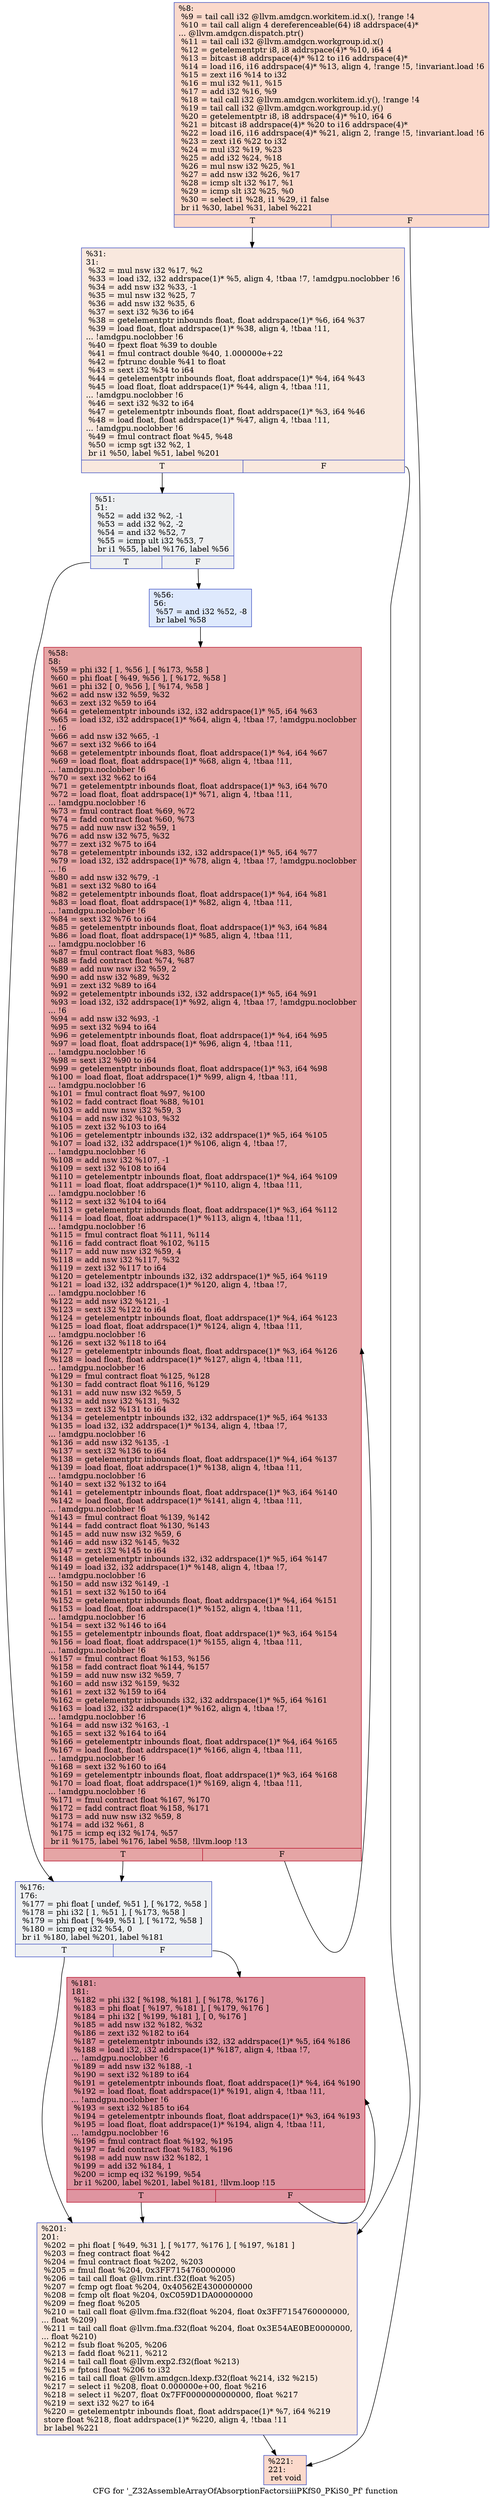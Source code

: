 digraph "CFG for '_Z32AssembleArrayOfAbsorptionFactorsiiiPKfS0_PKiS0_Pf' function" {
	label="CFG for '_Z32AssembleArrayOfAbsorptionFactorsiiiPKfS0_PKiS0_Pf' function";

	Node0x5d81da0 [shape=record,color="#3d50c3ff", style=filled, fillcolor="#f7a88970",label="{%8:\l  %9 = tail call i32 @llvm.amdgcn.workitem.id.x(), !range !4\l  %10 = tail call align 4 dereferenceable(64) i8 addrspace(4)*\l... @llvm.amdgcn.dispatch.ptr()\l  %11 = tail call i32 @llvm.amdgcn.workgroup.id.x()\l  %12 = getelementptr i8, i8 addrspace(4)* %10, i64 4\l  %13 = bitcast i8 addrspace(4)* %12 to i16 addrspace(4)*\l  %14 = load i16, i16 addrspace(4)* %13, align 4, !range !5, !invariant.load !6\l  %15 = zext i16 %14 to i32\l  %16 = mul i32 %11, %15\l  %17 = add i32 %16, %9\l  %18 = tail call i32 @llvm.amdgcn.workitem.id.y(), !range !4\l  %19 = tail call i32 @llvm.amdgcn.workgroup.id.y()\l  %20 = getelementptr i8, i8 addrspace(4)* %10, i64 6\l  %21 = bitcast i8 addrspace(4)* %20 to i16 addrspace(4)*\l  %22 = load i16, i16 addrspace(4)* %21, align 2, !range !5, !invariant.load !6\l  %23 = zext i16 %22 to i32\l  %24 = mul i32 %19, %23\l  %25 = add i32 %24, %18\l  %26 = mul nsw i32 %25, %1\l  %27 = add nsw i32 %26, %17\l  %28 = icmp slt i32 %17, %1\l  %29 = icmp slt i32 %25, %0\l  %30 = select i1 %28, i1 %29, i1 false\l  br i1 %30, label %31, label %221\l|{<s0>T|<s1>F}}"];
	Node0x5d81da0:s0 -> Node0x5d85920;
	Node0x5d81da0:s1 -> Node0x5d859b0;
	Node0x5d85920 [shape=record,color="#3d50c3ff", style=filled, fillcolor="#f2cab570",label="{%31:\l31:                                               \l  %32 = mul nsw i32 %17, %2\l  %33 = load i32, i32 addrspace(1)* %5, align 4, !tbaa !7, !amdgpu.noclobber !6\l  %34 = add nsw i32 %33, -1\l  %35 = mul nsw i32 %25, 7\l  %36 = add nsw i32 %35, 6\l  %37 = sext i32 %36 to i64\l  %38 = getelementptr inbounds float, float addrspace(1)* %6, i64 %37\l  %39 = load float, float addrspace(1)* %38, align 4, !tbaa !11,\l... !amdgpu.noclobber !6\l  %40 = fpext float %39 to double\l  %41 = fmul contract double %40, 1.000000e+22\l  %42 = fptrunc double %41 to float\l  %43 = sext i32 %34 to i64\l  %44 = getelementptr inbounds float, float addrspace(1)* %4, i64 %43\l  %45 = load float, float addrspace(1)* %44, align 4, !tbaa !11,\l... !amdgpu.noclobber !6\l  %46 = sext i32 %32 to i64\l  %47 = getelementptr inbounds float, float addrspace(1)* %3, i64 %46\l  %48 = load float, float addrspace(1)* %47, align 4, !tbaa !11,\l... !amdgpu.noclobber !6\l  %49 = fmul contract float %45, %48\l  %50 = icmp sgt i32 %2, 1\l  br i1 %50, label %51, label %201\l|{<s0>T|<s1>F}}"];
	Node0x5d85920:s0 -> Node0x5d87a50;
	Node0x5d85920:s1 -> Node0x5d87ae0;
	Node0x5d87a50 [shape=record,color="#3d50c3ff", style=filled, fillcolor="#d9dce170",label="{%51:\l51:                                               \l  %52 = add i32 %2, -1\l  %53 = add i32 %2, -2\l  %54 = and i32 %52, 7\l  %55 = icmp ult i32 %53, 7\l  br i1 %55, label %176, label %56\l|{<s0>T|<s1>F}}"];
	Node0x5d87a50:s0 -> Node0x5d87e90;
	Node0x5d87a50:s1 -> Node0x5d87ee0;
	Node0x5d87ee0 [shape=record,color="#3d50c3ff", style=filled, fillcolor="#b5cdfa70",label="{%56:\l56:                                               \l  %57 = and i32 %52, -8\l  br label %58\l}"];
	Node0x5d87ee0 -> Node0x5d880e0;
	Node0x5d880e0 [shape=record,color="#b70d28ff", style=filled, fillcolor="#c5333470",label="{%58:\l58:                                               \l  %59 = phi i32 [ 1, %56 ], [ %173, %58 ]\l  %60 = phi float [ %49, %56 ], [ %172, %58 ]\l  %61 = phi i32 [ 0, %56 ], [ %174, %58 ]\l  %62 = add nsw i32 %59, %32\l  %63 = zext i32 %59 to i64\l  %64 = getelementptr inbounds i32, i32 addrspace(1)* %5, i64 %63\l  %65 = load i32, i32 addrspace(1)* %64, align 4, !tbaa !7, !amdgpu.noclobber\l... !6\l  %66 = add nsw i32 %65, -1\l  %67 = sext i32 %66 to i64\l  %68 = getelementptr inbounds float, float addrspace(1)* %4, i64 %67\l  %69 = load float, float addrspace(1)* %68, align 4, !tbaa !11,\l... !amdgpu.noclobber !6\l  %70 = sext i32 %62 to i64\l  %71 = getelementptr inbounds float, float addrspace(1)* %3, i64 %70\l  %72 = load float, float addrspace(1)* %71, align 4, !tbaa !11,\l... !amdgpu.noclobber !6\l  %73 = fmul contract float %69, %72\l  %74 = fadd contract float %60, %73\l  %75 = add nuw nsw i32 %59, 1\l  %76 = add nsw i32 %75, %32\l  %77 = zext i32 %75 to i64\l  %78 = getelementptr inbounds i32, i32 addrspace(1)* %5, i64 %77\l  %79 = load i32, i32 addrspace(1)* %78, align 4, !tbaa !7, !amdgpu.noclobber\l... !6\l  %80 = add nsw i32 %79, -1\l  %81 = sext i32 %80 to i64\l  %82 = getelementptr inbounds float, float addrspace(1)* %4, i64 %81\l  %83 = load float, float addrspace(1)* %82, align 4, !tbaa !11,\l... !amdgpu.noclobber !6\l  %84 = sext i32 %76 to i64\l  %85 = getelementptr inbounds float, float addrspace(1)* %3, i64 %84\l  %86 = load float, float addrspace(1)* %85, align 4, !tbaa !11,\l... !amdgpu.noclobber !6\l  %87 = fmul contract float %83, %86\l  %88 = fadd contract float %74, %87\l  %89 = add nuw nsw i32 %59, 2\l  %90 = add nsw i32 %89, %32\l  %91 = zext i32 %89 to i64\l  %92 = getelementptr inbounds i32, i32 addrspace(1)* %5, i64 %91\l  %93 = load i32, i32 addrspace(1)* %92, align 4, !tbaa !7, !amdgpu.noclobber\l... !6\l  %94 = add nsw i32 %93, -1\l  %95 = sext i32 %94 to i64\l  %96 = getelementptr inbounds float, float addrspace(1)* %4, i64 %95\l  %97 = load float, float addrspace(1)* %96, align 4, !tbaa !11,\l... !amdgpu.noclobber !6\l  %98 = sext i32 %90 to i64\l  %99 = getelementptr inbounds float, float addrspace(1)* %3, i64 %98\l  %100 = load float, float addrspace(1)* %99, align 4, !tbaa !11,\l... !amdgpu.noclobber !6\l  %101 = fmul contract float %97, %100\l  %102 = fadd contract float %88, %101\l  %103 = add nuw nsw i32 %59, 3\l  %104 = add nsw i32 %103, %32\l  %105 = zext i32 %103 to i64\l  %106 = getelementptr inbounds i32, i32 addrspace(1)* %5, i64 %105\l  %107 = load i32, i32 addrspace(1)* %106, align 4, !tbaa !7,\l... !amdgpu.noclobber !6\l  %108 = add nsw i32 %107, -1\l  %109 = sext i32 %108 to i64\l  %110 = getelementptr inbounds float, float addrspace(1)* %4, i64 %109\l  %111 = load float, float addrspace(1)* %110, align 4, !tbaa !11,\l... !amdgpu.noclobber !6\l  %112 = sext i32 %104 to i64\l  %113 = getelementptr inbounds float, float addrspace(1)* %3, i64 %112\l  %114 = load float, float addrspace(1)* %113, align 4, !tbaa !11,\l... !amdgpu.noclobber !6\l  %115 = fmul contract float %111, %114\l  %116 = fadd contract float %102, %115\l  %117 = add nuw nsw i32 %59, 4\l  %118 = add nsw i32 %117, %32\l  %119 = zext i32 %117 to i64\l  %120 = getelementptr inbounds i32, i32 addrspace(1)* %5, i64 %119\l  %121 = load i32, i32 addrspace(1)* %120, align 4, !tbaa !7,\l... !amdgpu.noclobber !6\l  %122 = add nsw i32 %121, -1\l  %123 = sext i32 %122 to i64\l  %124 = getelementptr inbounds float, float addrspace(1)* %4, i64 %123\l  %125 = load float, float addrspace(1)* %124, align 4, !tbaa !11,\l... !amdgpu.noclobber !6\l  %126 = sext i32 %118 to i64\l  %127 = getelementptr inbounds float, float addrspace(1)* %3, i64 %126\l  %128 = load float, float addrspace(1)* %127, align 4, !tbaa !11,\l... !amdgpu.noclobber !6\l  %129 = fmul contract float %125, %128\l  %130 = fadd contract float %116, %129\l  %131 = add nuw nsw i32 %59, 5\l  %132 = add nsw i32 %131, %32\l  %133 = zext i32 %131 to i64\l  %134 = getelementptr inbounds i32, i32 addrspace(1)* %5, i64 %133\l  %135 = load i32, i32 addrspace(1)* %134, align 4, !tbaa !7,\l... !amdgpu.noclobber !6\l  %136 = add nsw i32 %135, -1\l  %137 = sext i32 %136 to i64\l  %138 = getelementptr inbounds float, float addrspace(1)* %4, i64 %137\l  %139 = load float, float addrspace(1)* %138, align 4, !tbaa !11,\l... !amdgpu.noclobber !6\l  %140 = sext i32 %132 to i64\l  %141 = getelementptr inbounds float, float addrspace(1)* %3, i64 %140\l  %142 = load float, float addrspace(1)* %141, align 4, !tbaa !11,\l... !amdgpu.noclobber !6\l  %143 = fmul contract float %139, %142\l  %144 = fadd contract float %130, %143\l  %145 = add nuw nsw i32 %59, 6\l  %146 = add nsw i32 %145, %32\l  %147 = zext i32 %145 to i64\l  %148 = getelementptr inbounds i32, i32 addrspace(1)* %5, i64 %147\l  %149 = load i32, i32 addrspace(1)* %148, align 4, !tbaa !7,\l... !amdgpu.noclobber !6\l  %150 = add nsw i32 %149, -1\l  %151 = sext i32 %150 to i64\l  %152 = getelementptr inbounds float, float addrspace(1)* %4, i64 %151\l  %153 = load float, float addrspace(1)* %152, align 4, !tbaa !11,\l... !amdgpu.noclobber !6\l  %154 = sext i32 %146 to i64\l  %155 = getelementptr inbounds float, float addrspace(1)* %3, i64 %154\l  %156 = load float, float addrspace(1)* %155, align 4, !tbaa !11,\l... !amdgpu.noclobber !6\l  %157 = fmul contract float %153, %156\l  %158 = fadd contract float %144, %157\l  %159 = add nuw nsw i32 %59, 7\l  %160 = add nsw i32 %159, %32\l  %161 = zext i32 %159 to i64\l  %162 = getelementptr inbounds i32, i32 addrspace(1)* %5, i64 %161\l  %163 = load i32, i32 addrspace(1)* %162, align 4, !tbaa !7,\l... !amdgpu.noclobber !6\l  %164 = add nsw i32 %163, -1\l  %165 = sext i32 %164 to i64\l  %166 = getelementptr inbounds float, float addrspace(1)* %4, i64 %165\l  %167 = load float, float addrspace(1)* %166, align 4, !tbaa !11,\l... !amdgpu.noclobber !6\l  %168 = sext i32 %160 to i64\l  %169 = getelementptr inbounds float, float addrspace(1)* %3, i64 %168\l  %170 = load float, float addrspace(1)* %169, align 4, !tbaa !11,\l... !amdgpu.noclobber !6\l  %171 = fmul contract float %167, %170\l  %172 = fadd contract float %158, %171\l  %173 = add nuw nsw i32 %59, 8\l  %174 = add i32 %61, 8\l  %175 = icmp eq i32 %174, %57\l  br i1 %175, label %176, label %58, !llvm.loop !13\l|{<s0>T|<s1>F}}"];
	Node0x5d880e0:s0 -> Node0x5d87e90;
	Node0x5d880e0:s1 -> Node0x5d880e0;
	Node0x5d87e90 [shape=record,color="#3d50c3ff", style=filled, fillcolor="#d9dce170",label="{%176:\l176:                                              \l  %177 = phi float [ undef, %51 ], [ %172, %58 ]\l  %178 = phi i32 [ 1, %51 ], [ %173, %58 ]\l  %179 = phi float [ %49, %51 ], [ %172, %58 ]\l  %180 = icmp eq i32 %54, 0\l  br i1 %180, label %201, label %181\l|{<s0>T|<s1>F}}"];
	Node0x5d87e90:s0 -> Node0x5d87ae0;
	Node0x5d87e90:s1 -> Node0x5d8db40;
	Node0x5d8db40 [shape=record,color="#b70d28ff", style=filled, fillcolor="#b70d2870",label="{%181:\l181:                                              \l  %182 = phi i32 [ %198, %181 ], [ %178, %176 ]\l  %183 = phi float [ %197, %181 ], [ %179, %176 ]\l  %184 = phi i32 [ %199, %181 ], [ 0, %176 ]\l  %185 = add nsw i32 %182, %32\l  %186 = zext i32 %182 to i64\l  %187 = getelementptr inbounds i32, i32 addrspace(1)* %5, i64 %186\l  %188 = load i32, i32 addrspace(1)* %187, align 4, !tbaa !7,\l... !amdgpu.noclobber !6\l  %189 = add nsw i32 %188, -1\l  %190 = sext i32 %189 to i64\l  %191 = getelementptr inbounds float, float addrspace(1)* %4, i64 %190\l  %192 = load float, float addrspace(1)* %191, align 4, !tbaa !11,\l... !amdgpu.noclobber !6\l  %193 = sext i32 %185 to i64\l  %194 = getelementptr inbounds float, float addrspace(1)* %3, i64 %193\l  %195 = load float, float addrspace(1)* %194, align 4, !tbaa !11,\l... !amdgpu.noclobber !6\l  %196 = fmul contract float %192, %195\l  %197 = fadd contract float %183, %196\l  %198 = add nuw nsw i32 %182, 1\l  %199 = add i32 %184, 1\l  %200 = icmp eq i32 %199, %54\l  br i1 %200, label %201, label %181, !llvm.loop !15\l|{<s0>T|<s1>F}}"];
	Node0x5d8db40:s0 -> Node0x5d87ae0;
	Node0x5d8db40:s1 -> Node0x5d8db40;
	Node0x5d87ae0 [shape=record,color="#3d50c3ff", style=filled, fillcolor="#f2cab570",label="{%201:\l201:                                              \l  %202 = phi float [ %49, %31 ], [ %177, %176 ], [ %197, %181 ]\l  %203 = fneg contract float %42\l  %204 = fmul contract float %202, %203\l  %205 = fmul float %204, 0x3FF7154760000000\l  %206 = tail call float @llvm.rint.f32(float %205)\l  %207 = fcmp ogt float %204, 0x40562E4300000000\l  %208 = fcmp olt float %204, 0xC059D1DA00000000\l  %209 = fneg float %205\l  %210 = tail call float @llvm.fma.f32(float %204, float 0x3FF7154760000000,\l... float %209)\l  %211 = tail call float @llvm.fma.f32(float %204, float 0x3E54AE0BE0000000,\l... float %210)\l  %212 = fsub float %205, %206\l  %213 = fadd float %211, %212\l  %214 = tail call float @llvm.exp2.f32(float %213)\l  %215 = fptosi float %206 to i32\l  %216 = tail call float @llvm.amdgcn.ldexp.f32(float %214, i32 %215)\l  %217 = select i1 %208, float 0.000000e+00, float %216\l  %218 = select i1 %207, float 0x7FF0000000000000, float %217\l  %219 = sext i32 %27 to i64\l  %220 = getelementptr inbounds float, float addrspace(1)* %7, i64 %219\l  store float %218, float addrspace(1)* %220, align 4, !tbaa !11\l  br label %221\l}"];
	Node0x5d87ae0 -> Node0x5d859b0;
	Node0x5d859b0 [shape=record,color="#3d50c3ff", style=filled, fillcolor="#f7a88970",label="{%221:\l221:                                              \l  ret void\l}"];
}
